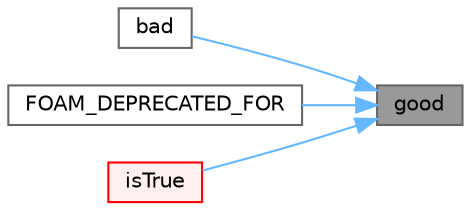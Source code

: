 digraph "good"
{
 // LATEX_PDF_SIZE
  bgcolor="transparent";
  edge [fontname=Helvetica,fontsize=10,labelfontname=Helvetica,labelfontsize=10];
  node [fontname=Helvetica,fontsize=10,shape=box,height=0.2,width=0.4];
  rankdir="RL";
  Node1 [id="Node000001",label="good",height=0.2,width=0.4,color="gray40", fillcolor="grey60", style="filled", fontcolor="black",tooltip=" "];
  Node1 -> Node2 [id="edge1_Node000001_Node000002",dir="back",color="steelblue1",style="solid",tooltip=" "];
  Node2 [id="Node000002",label="bad",height=0.2,width=0.4,color="grey40", fillcolor="white", style="filled",URL="$classFoam_1_1Switch.html#a5b3031b7345c0260b9a096fd3cc35558",tooltip=" "];
  Node1 -> Node3 [id="edge2_Node000001_Node000003",dir="back",color="steelblue1",style="solid",tooltip=" "];
  Node3 [id="Node000003",label="FOAM_DEPRECATED_FOR",height=0.2,width=0.4,color="grey40", fillcolor="white", style="filled",URL="$classFoam_1_1Switch.html#a1e6eb8a77ee20e7c078c81dc90cfe9d9",tooltip=" "];
  Node1 -> Node4 [id="edge3_Node000001_Node000004",dir="back",color="steelblue1",style="solid",tooltip=" "];
  Node4 [id="Node000004",label="isTrue",height=0.2,width=0.4,color="red", fillcolor="#FFF0F0", style="filled",URL="$sigFpe_8C.html#a2262f4d63034dcfc09cf6bf986ffedde",tooltip=" "];
}
